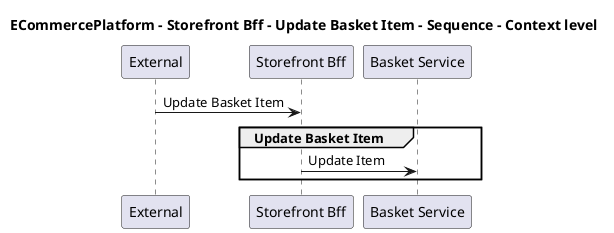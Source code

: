 @startuml

title ECommercePlatform - Storefront Bff - Update Basket Item - Sequence - Context level

participant "External" as C4InterFlow.SoftwareSystems.ExternalSystem
participant "Storefront Bff" as ECommercePlatform.SoftwareSystems.StorefrontBff
participant "Basket Service" as ECommercePlatform.SoftwareSystems.BasketService

C4InterFlow.SoftwareSystems.ExternalSystem -> ECommercePlatform.SoftwareSystems.StorefrontBff : Update Basket Item
group Update Basket Item
ECommercePlatform.SoftwareSystems.StorefrontBff -> ECommercePlatform.SoftwareSystems.BasketService : Update Item
end


@enduml
